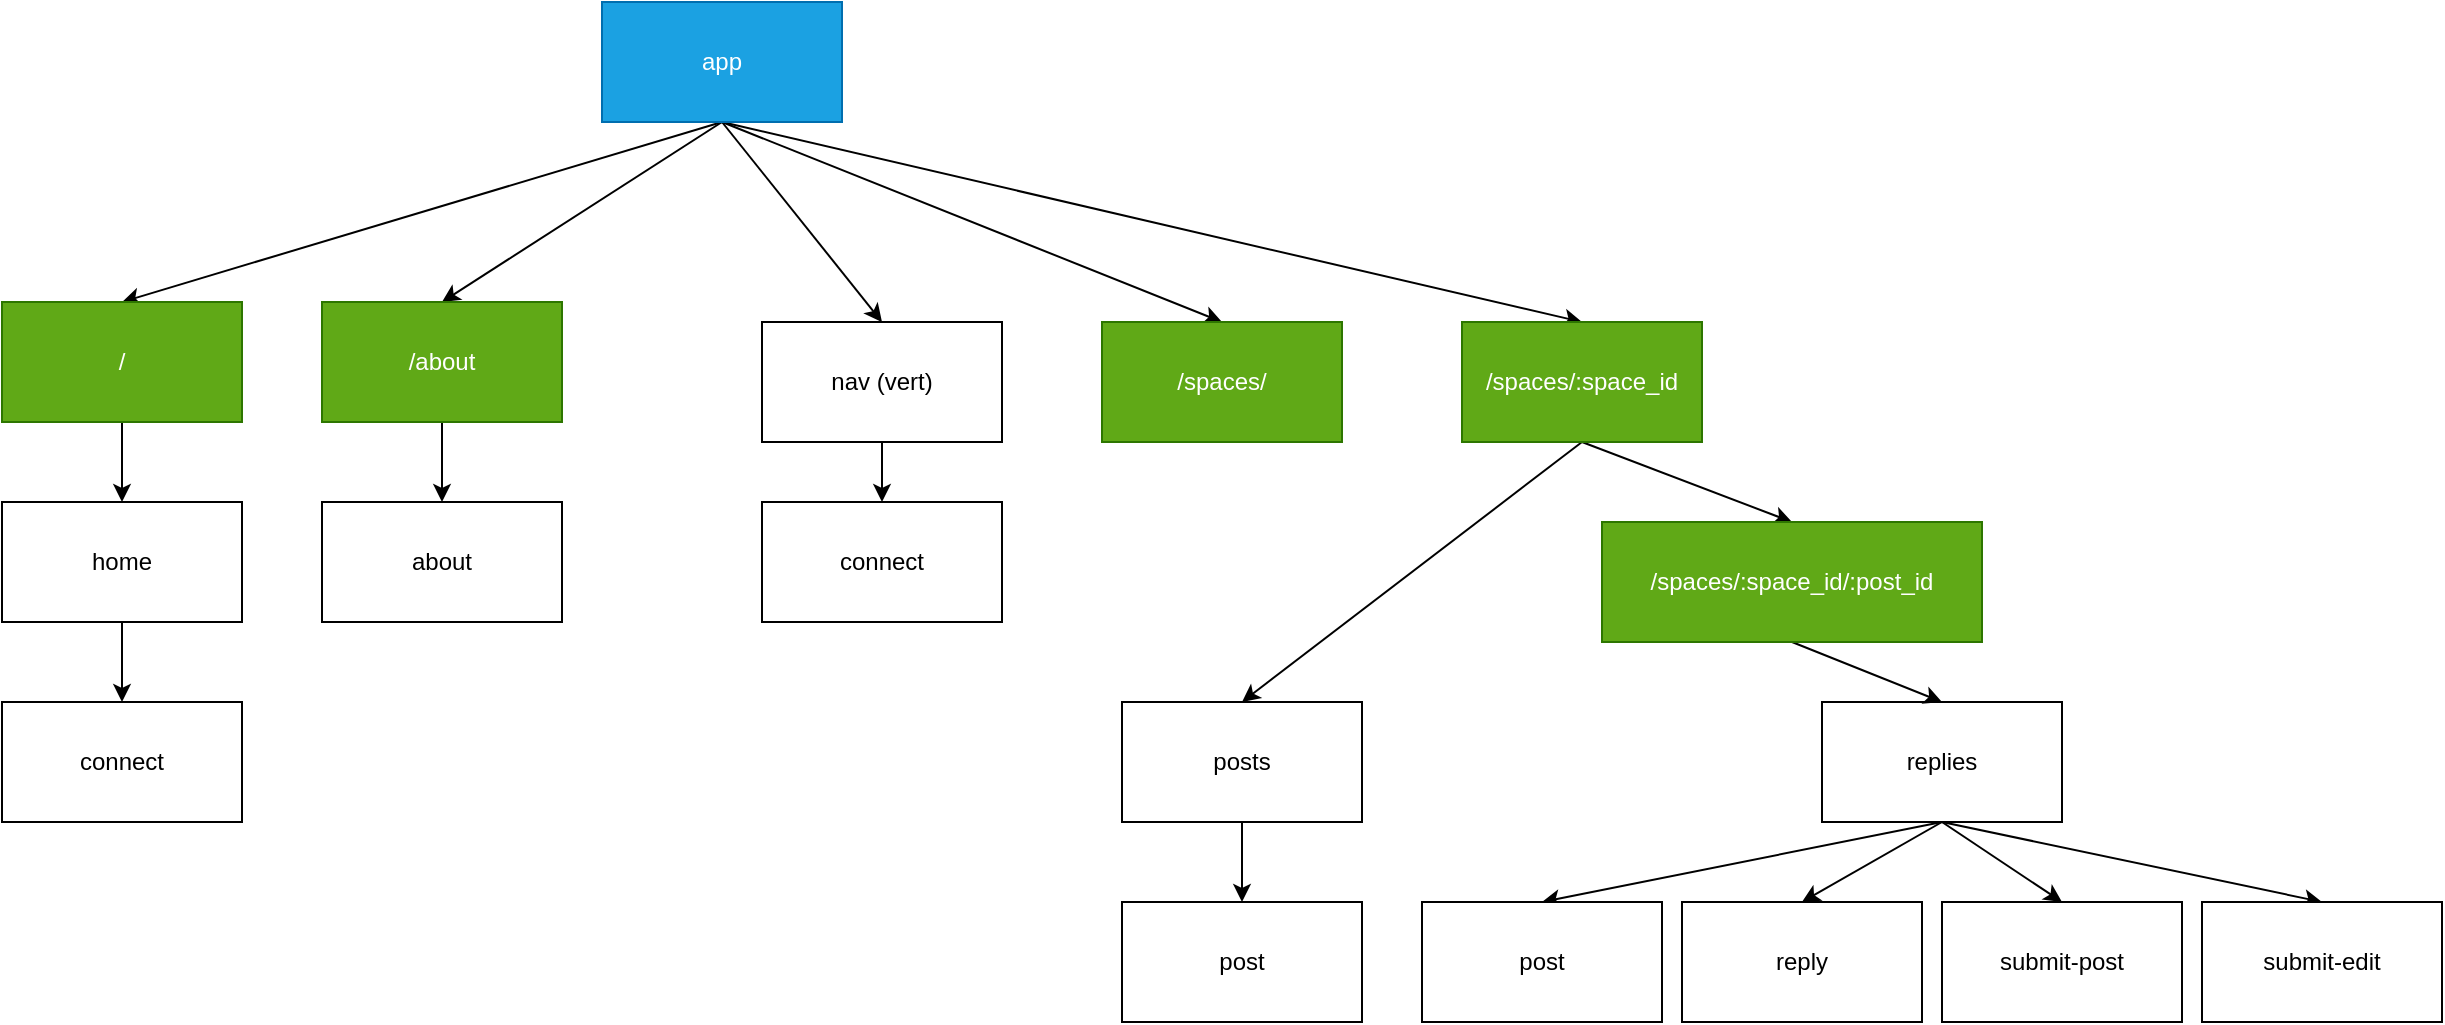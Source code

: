 <mxfile>
    <diagram id="Yekpsqr1LVcejxHeIebb" name="Page-1">
        <mxGraphModel dx="2240" dy="679" grid="1" gridSize="10" guides="1" tooltips="1" connect="1" arrows="1" fold="1" page="1" pageScale="1" pageWidth="850" pageHeight="1100" math="0" shadow="0">
            <root>
                <mxCell id="0"/>
                <mxCell id="1" parent="0"/>
                <mxCell id="23" style="edgeStyle=none;html=1;exitX=0.5;exitY=1;exitDx=0;exitDy=0;entryX=0.5;entryY=0;entryDx=0;entryDy=0;" parent="1" source="2" target="10" edge="1">
                    <mxGeometry relative="1" as="geometry"/>
                </mxCell>
                <mxCell id="24" style="edgeStyle=none;html=1;exitX=0.5;exitY=1;exitDx=0;exitDy=0;entryX=0.5;entryY=0;entryDx=0;entryDy=0;" parent="1" source="2" target="11" edge="1">
                    <mxGeometry relative="1" as="geometry"/>
                </mxCell>
                <mxCell id="33" style="edgeStyle=none;html=1;exitX=0.5;exitY=1;exitDx=0;exitDy=0;entryX=0.5;entryY=0;entryDx=0;entryDy=0;" parent="1" source="2" target="32" edge="1">
                    <mxGeometry relative="1" as="geometry"/>
                </mxCell>
                <mxCell id="35" style="edgeStyle=none;html=1;exitX=0.5;exitY=1;exitDx=0;exitDy=0;entryX=0.5;entryY=0;entryDx=0;entryDy=0;" parent="1" source="2" target="34" edge="1">
                    <mxGeometry relative="1" as="geometry"/>
                </mxCell>
                <mxCell id="41" style="edgeStyle=none;html=1;exitX=0.5;exitY=1;exitDx=0;exitDy=0;entryX=0.5;entryY=0;entryDx=0;entryDy=0;" parent="1" source="2" target="3" edge="1">
                    <mxGeometry relative="1" as="geometry"/>
                </mxCell>
                <mxCell id="2" value="app" style="rounded=0;whiteSpace=wrap;html=1;fillColor=#1ba1e2;fontColor=#ffffff;strokeColor=#006EAF;" parent="1" vertex="1">
                    <mxGeometry x="200" y="140" width="120" height="60" as="geometry"/>
                </mxCell>
                <mxCell id="30" style="edgeStyle=none;html=1;exitX=0.5;exitY=1;exitDx=0;exitDy=0;entryX=0.5;entryY=0;entryDx=0;entryDy=0;" parent="1" source="3" target="28" edge="1">
                    <mxGeometry relative="1" as="geometry"/>
                </mxCell>
                <mxCell id="3" value="nav (vert)" style="rounded=0;whiteSpace=wrap;html=1;" parent="1" vertex="1">
                    <mxGeometry x="280" y="300" width="120" height="60" as="geometry"/>
                </mxCell>
                <mxCell id="13" style="edgeStyle=none;html=1;exitX=0.5;exitY=1;exitDx=0;exitDy=0;entryX=0.5;entryY=0;entryDx=0;entryDy=0;" parent="1" source="4" target="12" edge="1">
                    <mxGeometry relative="1" as="geometry"/>
                </mxCell>
                <mxCell id="4" value="posts" style="rounded=0;whiteSpace=wrap;html=1;" parent="1" vertex="1">
                    <mxGeometry x="460" y="490" width="120" height="60" as="geometry"/>
                </mxCell>
                <mxCell id="18" style="edgeStyle=none;html=1;exitX=0.5;exitY=1;exitDx=0;exitDy=0;entryX=0.5;entryY=0;entryDx=0;entryDy=0;" parent="1" source="5" target="14" edge="1">
                    <mxGeometry relative="1" as="geometry"/>
                </mxCell>
                <mxCell id="19" style="edgeStyle=none;html=1;exitX=0.5;exitY=1;exitDx=0;exitDy=0;entryX=0.5;entryY=0;entryDx=0;entryDy=0;" parent="1" source="5" target="15" edge="1">
                    <mxGeometry relative="1" as="geometry"/>
                </mxCell>
                <mxCell id="20" style="edgeStyle=none;html=1;exitX=0.5;exitY=1;exitDx=0;exitDy=0;entryX=0.5;entryY=0;entryDx=0;entryDy=0;" parent="1" source="5" target="16" edge="1">
                    <mxGeometry relative="1" as="geometry"/>
                </mxCell>
                <mxCell id="21" style="edgeStyle=none;html=1;exitX=0.5;exitY=1;exitDx=0;exitDy=0;entryX=0.5;entryY=0;entryDx=0;entryDy=0;" parent="1" source="5" target="17" edge="1">
                    <mxGeometry relative="1" as="geometry">
                        <mxPoint x="1060" y="590" as="targetPoint"/>
                    </mxGeometry>
                </mxCell>
                <mxCell id="5" value="replies" style="rounded=0;whiteSpace=wrap;html=1;" parent="1" vertex="1">
                    <mxGeometry x="810" y="490" width="120" height="60" as="geometry"/>
                </mxCell>
                <mxCell id="31" style="edgeStyle=none;html=1;exitX=0.5;exitY=1;exitDx=0;exitDy=0;entryX=0.5;entryY=0;entryDx=0;entryDy=0;" parent="1" source="10" target="27" edge="1">
                    <mxGeometry relative="1" as="geometry"/>
                </mxCell>
                <mxCell id="10" value="/about" style="rounded=0;whiteSpace=wrap;html=1;fillColor=#60a917;fontColor=#ffffff;strokeColor=#2D7600;" parent="1" vertex="1">
                    <mxGeometry x="60" y="290" width="120" height="60" as="geometry"/>
                </mxCell>
                <mxCell id="11" value="/spaces/" style="rounded=0;whiteSpace=wrap;html=1;fillColor=#60a917;fontColor=#ffffff;strokeColor=#2D7600;" parent="1" vertex="1">
                    <mxGeometry x="450" y="300" width="120" height="60" as="geometry"/>
                </mxCell>
                <mxCell id="12" value="post" style="rounded=0;whiteSpace=wrap;html=1;" parent="1" vertex="1">
                    <mxGeometry x="460" y="590" width="120" height="60" as="geometry"/>
                </mxCell>
                <mxCell id="14" value="post" style="rounded=0;whiteSpace=wrap;html=1;" parent="1" vertex="1">
                    <mxGeometry x="610" y="590" width="120" height="60" as="geometry"/>
                </mxCell>
                <mxCell id="15" value="reply" style="rounded=0;whiteSpace=wrap;html=1;" parent="1" vertex="1">
                    <mxGeometry x="740" y="590" width="120" height="60" as="geometry"/>
                </mxCell>
                <mxCell id="16" value="submit-post" style="rounded=0;whiteSpace=wrap;html=1;" parent="1" vertex="1">
                    <mxGeometry x="870" y="590" width="120" height="60" as="geometry"/>
                </mxCell>
                <mxCell id="17" value="submit-edit" style="rounded=0;whiteSpace=wrap;html=1;" parent="1" vertex="1">
                    <mxGeometry x="1000" y="590" width="120" height="60" as="geometry"/>
                </mxCell>
                <mxCell id="27" value="about" style="rounded=0;whiteSpace=wrap;html=1;" parent="1" vertex="1">
                    <mxGeometry x="60" y="390" width="120" height="60" as="geometry"/>
                </mxCell>
                <mxCell id="28" value="connect" style="rounded=0;whiteSpace=wrap;html=1;" parent="1" vertex="1">
                    <mxGeometry x="280" y="390" width="120" height="60" as="geometry"/>
                </mxCell>
                <mxCell id="42" style="edgeStyle=none;html=1;exitX=0.5;exitY=1;exitDx=0;exitDy=0;entryX=0.5;entryY=0;entryDx=0;entryDy=0;" parent="1" source="32" target="4" edge="1">
                    <mxGeometry relative="1" as="geometry">
                        <mxPoint x="690" y="390" as="targetPoint"/>
                    </mxGeometry>
                </mxCell>
                <mxCell id="46" style="edgeStyle=none;html=1;exitX=0.5;exitY=1;exitDx=0;exitDy=0;entryX=0.5;entryY=0;entryDx=0;entryDy=0;" edge="1" parent="1" source="32" target="44">
                    <mxGeometry relative="1" as="geometry"/>
                </mxCell>
                <mxCell id="32" value="/spaces/:space_id" style="rounded=0;whiteSpace=wrap;html=1;fillColor=#60a917;fontColor=#ffffff;strokeColor=#2D7600;" parent="1" vertex="1">
                    <mxGeometry x="630" y="300" width="120" height="60" as="geometry"/>
                </mxCell>
                <mxCell id="37" style="edgeStyle=none;html=1;exitX=0.5;exitY=1;exitDx=0;exitDy=0;" parent="1" source="34" target="36" edge="1">
                    <mxGeometry relative="1" as="geometry"/>
                </mxCell>
                <mxCell id="34" value="/" style="rounded=0;whiteSpace=wrap;html=1;fillColor=#60a917;fontColor=#ffffff;strokeColor=#2D7600;" parent="1" vertex="1">
                    <mxGeometry x="-100" y="290" width="120" height="60" as="geometry"/>
                </mxCell>
                <mxCell id="39" style="edgeStyle=none;html=1;exitX=0.5;exitY=1;exitDx=0;exitDy=0;entryX=0.5;entryY=0;entryDx=0;entryDy=0;" parent="1" source="36" target="38" edge="1">
                    <mxGeometry relative="1" as="geometry"/>
                </mxCell>
                <mxCell id="36" value="home" style="rounded=0;whiteSpace=wrap;html=1;" parent="1" vertex="1">
                    <mxGeometry x="-100" y="390" width="120" height="60" as="geometry"/>
                </mxCell>
                <mxCell id="38" value="connect" style="rounded=0;whiteSpace=wrap;html=1;" parent="1" vertex="1">
                    <mxGeometry x="-100" y="490" width="120" height="60" as="geometry"/>
                </mxCell>
                <mxCell id="45" style="edgeStyle=none;html=1;exitX=0.5;exitY=1;exitDx=0;exitDy=0;entryX=0.5;entryY=0;entryDx=0;entryDy=0;" edge="1" parent="1" source="44" target="5">
                    <mxGeometry relative="1" as="geometry"/>
                </mxCell>
                <mxCell id="44" value="/spaces/:space_id/:post_id" style="rounded=0;whiteSpace=wrap;html=1;fillColor=#60a917;fontColor=#ffffff;strokeColor=#2D7600;" vertex="1" parent="1">
                    <mxGeometry x="700" y="400" width="190" height="60" as="geometry"/>
                </mxCell>
            </root>
        </mxGraphModel>
    </diagram>
</mxfile>